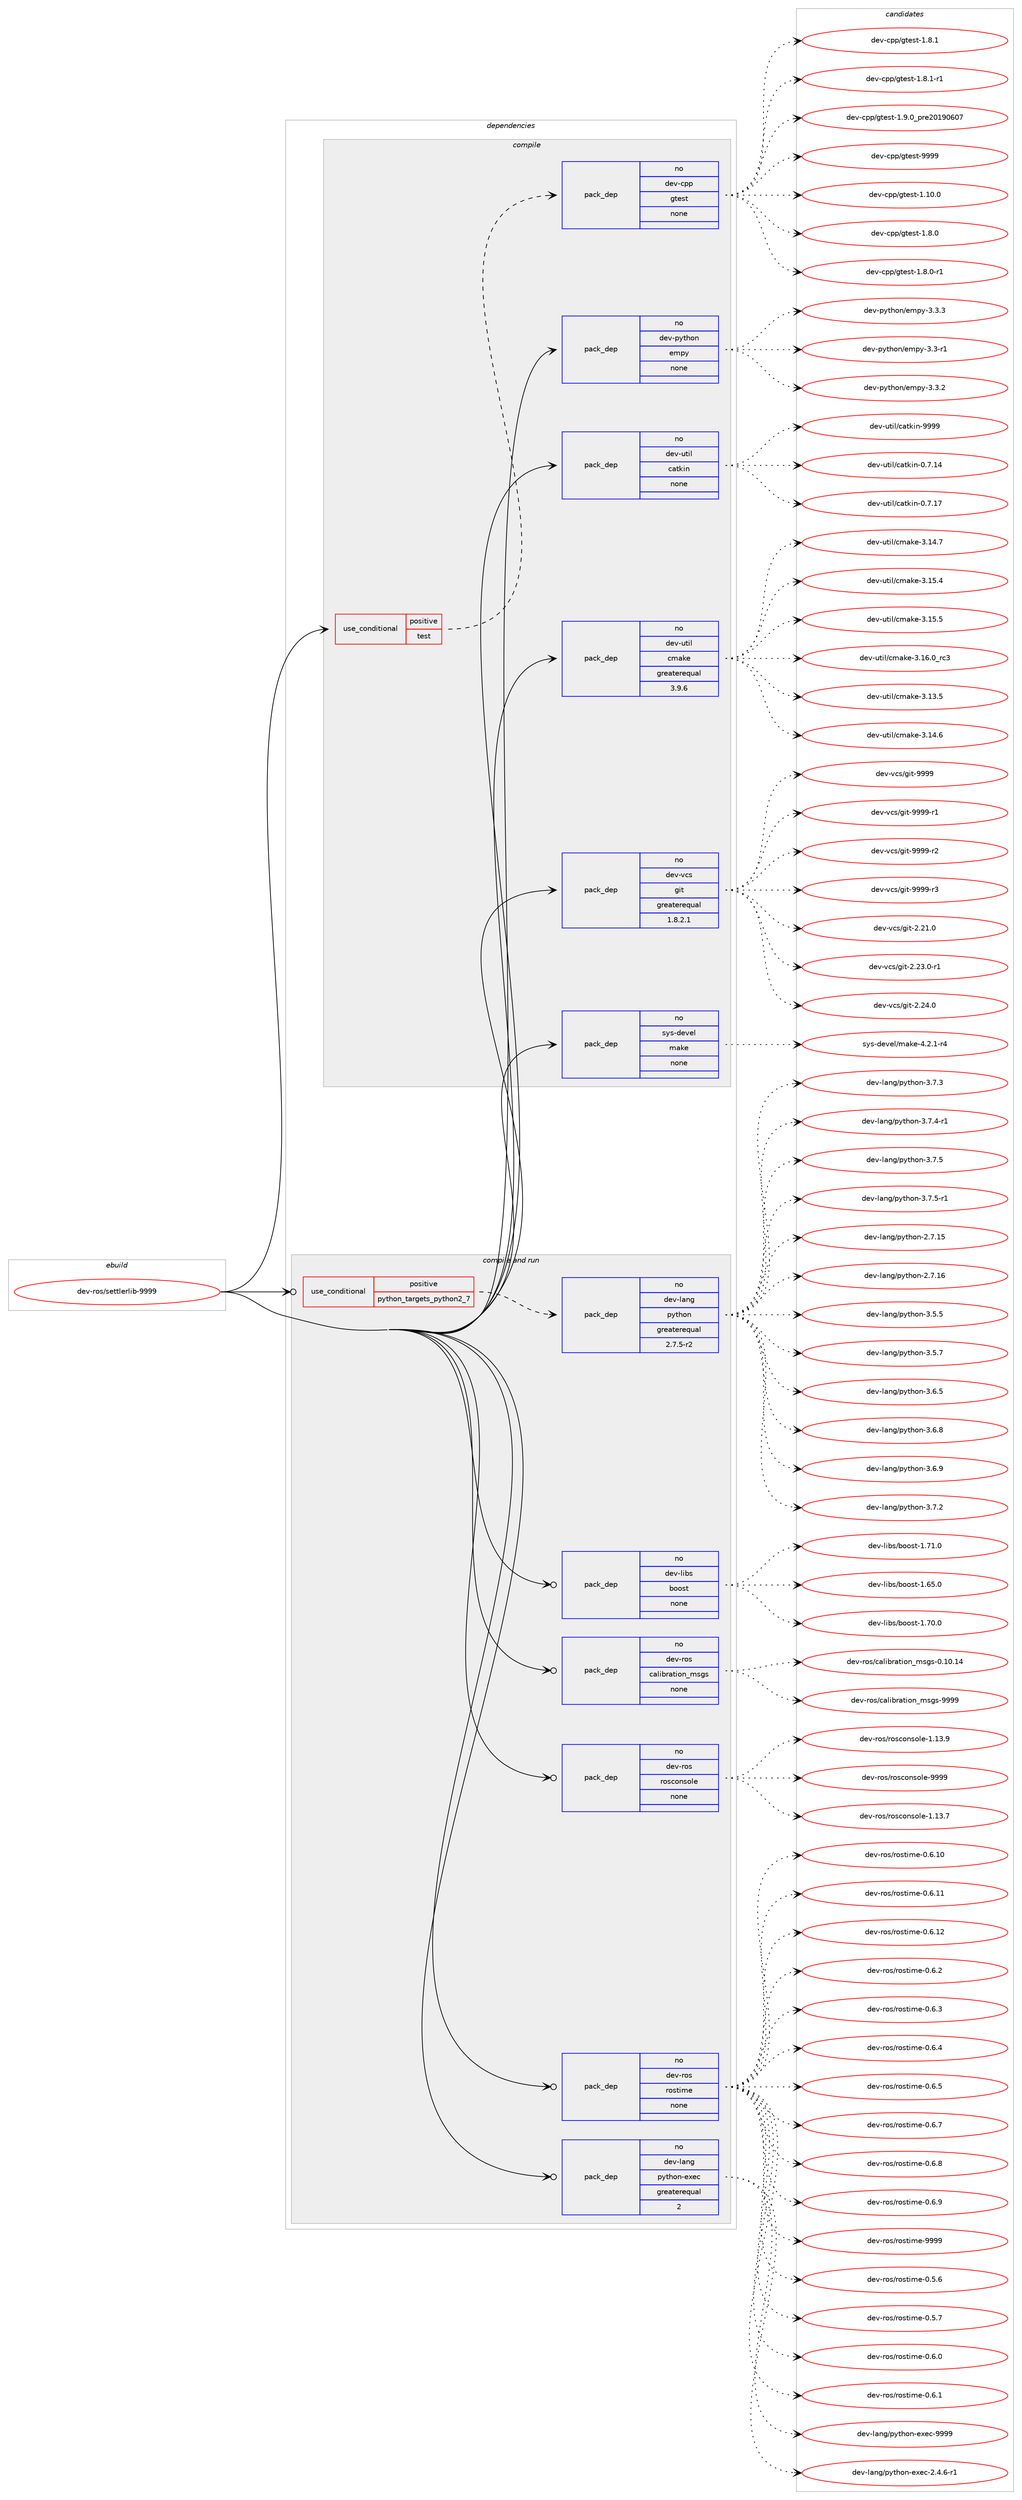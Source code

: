 digraph prolog {

# *************
# Graph options
# *************

newrank=true;
concentrate=true;
compound=true;
graph [rankdir=LR,fontname=Helvetica,fontsize=10,ranksep=1.5];#, ranksep=2.5, nodesep=0.2];
edge  [arrowhead=vee];
node  [fontname=Helvetica,fontsize=10];

# **********
# The ebuild
# **********

subgraph cluster_leftcol {
color=gray;
rank=same;
label=<<i>ebuild</i>>;
id [label="dev-ros/settlerlib-9999", color=red, width=4, href="../dev-ros/settlerlib-9999.svg"];
}

# ****************
# The dependencies
# ****************

subgraph cluster_midcol {
color=gray;
label=<<i>dependencies</i>>;
subgraph cluster_compile {
fillcolor="#eeeeee";
style=filled;
label=<<i>compile</i>>;
subgraph cond155423 {
dependency667124 [label=<<TABLE BORDER="0" CELLBORDER="1" CELLSPACING="0" CELLPADDING="4"><TR><TD ROWSPAN="3" CELLPADDING="10">use_conditional</TD></TR><TR><TD>positive</TD></TR><TR><TD>test</TD></TR></TABLE>>, shape=none, color=red];
subgraph pack499795 {
dependency667125 [label=<<TABLE BORDER="0" CELLBORDER="1" CELLSPACING="0" CELLPADDING="4" WIDTH="220"><TR><TD ROWSPAN="6" CELLPADDING="30">pack_dep</TD></TR><TR><TD WIDTH="110">no</TD></TR><TR><TD>dev-cpp</TD></TR><TR><TD>gtest</TD></TR><TR><TD>none</TD></TR><TR><TD></TD></TR></TABLE>>, shape=none, color=blue];
}
dependency667124:e -> dependency667125:w [weight=20,style="dashed",arrowhead="vee"];
}
id:e -> dependency667124:w [weight=20,style="solid",arrowhead="vee"];
subgraph pack499796 {
dependency667126 [label=<<TABLE BORDER="0" CELLBORDER="1" CELLSPACING="0" CELLPADDING="4" WIDTH="220"><TR><TD ROWSPAN="6" CELLPADDING="30">pack_dep</TD></TR><TR><TD WIDTH="110">no</TD></TR><TR><TD>dev-python</TD></TR><TR><TD>empy</TD></TR><TR><TD>none</TD></TR><TR><TD></TD></TR></TABLE>>, shape=none, color=blue];
}
id:e -> dependency667126:w [weight=20,style="solid",arrowhead="vee"];
subgraph pack499797 {
dependency667127 [label=<<TABLE BORDER="0" CELLBORDER="1" CELLSPACING="0" CELLPADDING="4" WIDTH="220"><TR><TD ROWSPAN="6" CELLPADDING="30">pack_dep</TD></TR><TR><TD WIDTH="110">no</TD></TR><TR><TD>dev-util</TD></TR><TR><TD>catkin</TD></TR><TR><TD>none</TD></TR><TR><TD></TD></TR></TABLE>>, shape=none, color=blue];
}
id:e -> dependency667127:w [weight=20,style="solid",arrowhead="vee"];
subgraph pack499798 {
dependency667128 [label=<<TABLE BORDER="0" CELLBORDER="1" CELLSPACING="0" CELLPADDING="4" WIDTH="220"><TR><TD ROWSPAN="6" CELLPADDING="30">pack_dep</TD></TR><TR><TD WIDTH="110">no</TD></TR><TR><TD>dev-util</TD></TR><TR><TD>cmake</TD></TR><TR><TD>greaterequal</TD></TR><TR><TD>3.9.6</TD></TR></TABLE>>, shape=none, color=blue];
}
id:e -> dependency667128:w [weight=20,style="solid",arrowhead="vee"];
subgraph pack499799 {
dependency667129 [label=<<TABLE BORDER="0" CELLBORDER="1" CELLSPACING="0" CELLPADDING="4" WIDTH="220"><TR><TD ROWSPAN="6" CELLPADDING="30">pack_dep</TD></TR><TR><TD WIDTH="110">no</TD></TR><TR><TD>dev-vcs</TD></TR><TR><TD>git</TD></TR><TR><TD>greaterequal</TD></TR><TR><TD>1.8.2.1</TD></TR></TABLE>>, shape=none, color=blue];
}
id:e -> dependency667129:w [weight=20,style="solid",arrowhead="vee"];
subgraph pack499800 {
dependency667130 [label=<<TABLE BORDER="0" CELLBORDER="1" CELLSPACING="0" CELLPADDING="4" WIDTH="220"><TR><TD ROWSPAN="6" CELLPADDING="30">pack_dep</TD></TR><TR><TD WIDTH="110">no</TD></TR><TR><TD>sys-devel</TD></TR><TR><TD>make</TD></TR><TR><TD>none</TD></TR><TR><TD></TD></TR></TABLE>>, shape=none, color=blue];
}
id:e -> dependency667130:w [weight=20,style="solid",arrowhead="vee"];
}
subgraph cluster_compileandrun {
fillcolor="#eeeeee";
style=filled;
label=<<i>compile and run</i>>;
subgraph cond155424 {
dependency667131 [label=<<TABLE BORDER="0" CELLBORDER="1" CELLSPACING="0" CELLPADDING="4"><TR><TD ROWSPAN="3" CELLPADDING="10">use_conditional</TD></TR><TR><TD>positive</TD></TR><TR><TD>python_targets_python2_7</TD></TR></TABLE>>, shape=none, color=red];
subgraph pack499801 {
dependency667132 [label=<<TABLE BORDER="0" CELLBORDER="1" CELLSPACING="0" CELLPADDING="4" WIDTH="220"><TR><TD ROWSPAN="6" CELLPADDING="30">pack_dep</TD></TR><TR><TD WIDTH="110">no</TD></TR><TR><TD>dev-lang</TD></TR><TR><TD>python</TD></TR><TR><TD>greaterequal</TD></TR><TR><TD>2.7.5-r2</TD></TR></TABLE>>, shape=none, color=blue];
}
dependency667131:e -> dependency667132:w [weight=20,style="dashed",arrowhead="vee"];
}
id:e -> dependency667131:w [weight=20,style="solid",arrowhead="odotvee"];
subgraph pack499802 {
dependency667133 [label=<<TABLE BORDER="0" CELLBORDER="1" CELLSPACING="0" CELLPADDING="4" WIDTH="220"><TR><TD ROWSPAN="6" CELLPADDING="30">pack_dep</TD></TR><TR><TD WIDTH="110">no</TD></TR><TR><TD>dev-lang</TD></TR><TR><TD>python-exec</TD></TR><TR><TD>greaterequal</TD></TR><TR><TD>2</TD></TR></TABLE>>, shape=none, color=blue];
}
id:e -> dependency667133:w [weight=20,style="solid",arrowhead="odotvee"];
subgraph pack499803 {
dependency667134 [label=<<TABLE BORDER="0" CELLBORDER="1" CELLSPACING="0" CELLPADDING="4" WIDTH="220"><TR><TD ROWSPAN="6" CELLPADDING="30">pack_dep</TD></TR><TR><TD WIDTH="110">no</TD></TR><TR><TD>dev-libs</TD></TR><TR><TD>boost</TD></TR><TR><TD>none</TD></TR><TR><TD></TD></TR></TABLE>>, shape=none, color=blue];
}
id:e -> dependency667134:w [weight=20,style="solid",arrowhead="odotvee"];
subgraph pack499804 {
dependency667135 [label=<<TABLE BORDER="0" CELLBORDER="1" CELLSPACING="0" CELLPADDING="4" WIDTH="220"><TR><TD ROWSPAN="6" CELLPADDING="30">pack_dep</TD></TR><TR><TD WIDTH="110">no</TD></TR><TR><TD>dev-ros</TD></TR><TR><TD>calibration_msgs</TD></TR><TR><TD>none</TD></TR><TR><TD></TD></TR></TABLE>>, shape=none, color=blue];
}
id:e -> dependency667135:w [weight=20,style="solid",arrowhead="odotvee"];
subgraph pack499805 {
dependency667136 [label=<<TABLE BORDER="0" CELLBORDER="1" CELLSPACING="0" CELLPADDING="4" WIDTH="220"><TR><TD ROWSPAN="6" CELLPADDING="30">pack_dep</TD></TR><TR><TD WIDTH="110">no</TD></TR><TR><TD>dev-ros</TD></TR><TR><TD>rosconsole</TD></TR><TR><TD>none</TD></TR><TR><TD></TD></TR></TABLE>>, shape=none, color=blue];
}
id:e -> dependency667136:w [weight=20,style="solid",arrowhead="odotvee"];
subgraph pack499806 {
dependency667137 [label=<<TABLE BORDER="0" CELLBORDER="1" CELLSPACING="0" CELLPADDING="4" WIDTH="220"><TR><TD ROWSPAN="6" CELLPADDING="30">pack_dep</TD></TR><TR><TD WIDTH="110">no</TD></TR><TR><TD>dev-ros</TD></TR><TR><TD>rostime</TD></TR><TR><TD>none</TD></TR><TR><TD></TD></TR></TABLE>>, shape=none, color=blue];
}
id:e -> dependency667137:w [weight=20,style="solid",arrowhead="odotvee"];
}
subgraph cluster_run {
fillcolor="#eeeeee";
style=filled;
label=<<i>run</i>>;
}
}

# **************
# The candidates
# **************

subgraph cluster_choices {
rank=same;
color=gray;
label=<<i>candidates</i>>;

subgraph choice499795 {
color=black;
nodesep=1;
choice10010111845991121124710311610111511645494649484648 [label="dev-cpp/gtest-1.10.0", color=red, width=4,href="../dev-cpp/gtest-1.10.0.svg"];
choice100101118459911211247103116101115116454946564648 [label="dev-cpp/gtest-1.8.0", color=red, width=4,href="../dev-cpp/gtest-1.8.0.svg"];
choice1001011184599112112471031161011151164549465646484511449 [label="dev-cpp/gtest-1.8.0-r1", color=red, width=4,href="../dev-cpp/gtest-1.8.0-r1.svg"];
choice100101118459911211247103116101115116454946564649 [label="dev-cpp/gtest-1.8.1", color=red, width=4,href="../dev-cpp/gtest-1.8.1.svg"];
choice1001011184599112112471031161011151164549465646494511449 [label="dev-cpp/gtest-1.8.1-r1", color=red, width=4,href="../dev-cpp/gtest-1.8.1-r1.svg"];
choice100101118459911211247103116101115116454946574648951121141015048495748544855 [label="dev-cpp/gtest-1.9.0_pre20190607", color=red, width=4,href="../dev-cpp/gtest-1.9.0_pre20190607.svg"];
choice1001011184599112112471031161011151164557575757 [label="dev-cpp/gtest-9999", color=red, width=4,href="../dev-cpp/gtest-9999.svg"];
dependency667125:e -> choice10010111845991121124710311610111511645494649484648:w [style=dotted,weight="100"];
dependency667125:e -> choice100101118459911211247103116101115116454946564648:w [style=dotted,weight="100"];
dependency667125:e -> choice1001011184599112112471031161011151164549465646484511449:w [style=dotted,weight="100"];
dependency667125:e -> choice100101118459911211247103116101115116454946564649:w [style=dotted,weight="100"];
dependency667125:e -> choice1001011184599112112471031161011151164549465646494511449:w [style=dotted,weight="100"];
dependency667125:e -> choice100101118459911211247103116101115116454946574648951121141015048495748544855:w [style=dotted,weight="100"];
dependency667125:e -> choice1001011184599112112471031161011151164557575757:w [style=dotted,weight="100"];
}
subgraph choice499796 {
color=black;
nodesep=1;
choice1001011184511212111610411111047101109112121455146514511449 [label="dev-python/empy-3.3-r1", color=red, width=4,href="../dev-python/empy-3.3-r1.svg"];
choice1001011184511212111610411111047101109112121455146514650 [label="dev-python/empy-3.3.2", color=red, width=4,href="../dev-python/empy-3.3.2.svg"];
choice1001011184511212111610411111047101109112121455146514651 [label="dev-python/empy-3.3.3", color=red, width=4,href="../dev-python/empy-3.3.3.svg"];
dependency667126:e -> choice1001011184511212111610411111047101109112121455146514511449:w [style=dotted,weight="100"];
dependency667126:e -> choice1001011184511212111610411111047101109112121455146514650:w [style=dotted,weight="100"];
dependency667126:e -> choice1001011184511212111610411111047101109112121455146514651:w [style=dotted,weight="100"];
}
subgraph choice499797 {
color=black;
nodesep=1;
choice1001011184511711610510847999711610710511045484655464952 [label="dev-util/catkin-0.7.14", color=red, width=4,href="../dev-util/catkin-0.7.14.svg"];
choice1001011184511711610510847999711610710511045484655464955 [label="dev-util/catkin-0.7.17", color=red, width=4,href="../dev-util/catkin-0.7.17.svg"];
choice100101118451171161051084799971161071051104557575757 [label="dev-util/catkin-9999", color=red, width=4,href="../dev-util/catkin-9999.svg"];
dependency667127:e -> choice1001011184511711610510847999711610710511045484655464952:w [style=dotted,weight="100"];
dependency667127:e -> choice1001011184511711610510847999711610710511045484655464955:w [style=dotted,weight="100"];
dependency667127:e -> choice100101118451171161051084799971161071051104557575757:w [style=dotted,weight="100"];
}
subgraph choice499798 {
color=black;
nodesep=1;
choice1001011184511711610510847991099710710145514649514653 [label="dev-util/cmake-3.13.5", color=red, width=4,href="../dev-util/cmake-3.13.5.svg"];
choice1001011184511711610510847991099710710145514649524654 [label="dev-util/cmake-3.14.6", color=red, width=4,href="../dev-util/cmake-3.14.6.svg"];
choice1001011184511711610510847991099710710145514649524655 [label="dev-util/cmake-3.14.7", color=red, width=4,href="../dev-util/cmake-3.14.7.svg"];
choice1001011184511711610510847991099710710145514649534652 [label="dev-util/cmake-3.15.4", color=red, width=4,href="../dev-util/cmake-3.15.4.svg"];
choice1001011184511711610510847991099710710145514649534653 [label="dev-util/cmake-3.15.5", color=red, width=4,href="../dev-util/cmake-3.15.5.svg"];
choice1001011184511711610510847991099710710145514649544648951149951 [label="dev-util/cmake-3.16.0_rc3", color=red, width=4,href="../dev-util/cmake-3.16.0_rc3.svg"];
dependency667128:e -> choice1001011184511711610510847991099710710145514649514653:w [style=dotted,weight="100"];
dependency667128:e -> choice1001011184511711610510847991099710710145514649524654:w [style=dotted,weight="100"];
dependency667128:e -> choice1001011184511711610510847991099710710145514649524655:w [style=dotted,weight="100"];
dependency667128:e -> choice1001011184511711610510847991099710710145514649534652:w [style=dotted,weight="100"];
dependency667128:e -> choice1001011184511711610510847991099710710145514649534653:w [style=dotted,weight="100"];
dependency667128:e -> choice1001011184511711610510847991099710710145514649544648951149951:w [style=dotted,weight="100"];
}
subgraph choice499799 {
color=black;
nodesep=1;
choice10010111845118991154710310511645504650494648 [label="dev-vcs/git-2.21.0", color=red, width=4,href="../dev-vcs/git-2.21.0.svg"];
choice100101118451189911547103105116455046505146484511449 [label="dev-vcs/git-2.23.0-r1", color=red, width=4,href="../dev-vcs/git-2.23.0-r1.svg"];
choice10010111845118991154710310511645504650524648 [label="dev-vcs/git-2.24.0", color=red, width=4,href="../dev-vcs/git-2.24.0.svg"];
choice1001011184511899115471031051164557575757 [label="dev-vcs/git-9999", color=red, width=4,href="../dev-vcs/git-9999.svg"];
choice10010111845118991154710310511645575757574511449 [label="dev-vcs/git-9999-r1", color=red, width=4,href="../dev-vcs/git-9999-r1.svg"];
choice10010111845118991154710310511645575757574511450 [label="dev-vcs/git-9999-r2", color=red, width=4,href="../dev-vcs/git-9999-r2.svg"];
choice10010111845118991154710310511645575757574511451 [label="dev-vcs/git-9999-r3", color=red, width=4,href="../dev-vcs/git-9999-r3.svg"];
dependency667129:e -> choice10010111845118991154710310511645504650494648:w [style=dotted,weight="100"];
dependency667129:e -> choice100101118451189911547103105116455046505146484511449:w [style=dotted,weight="100"];
dependency667129:e -> choice10010111845118991154710310511645504650524648:w [style=dotted,weight="100"];
dependency667129:e -> choice1001011184511899115471031051164557575757:w [style=dotted,weight="100"];
dependency667129:e -> choice10010111845118991154710310511645575757574511449:w [style=dotted,weight="100"];
dependency667129:e -> choice10010111845118991154710310511645575757574511450:w [style=dotted,weight="100"];
dependency667129:e -> choice10010111845118991154710310511645575757574511451:w [style=dotted,weight="100"];
}
subgraph choice499800 {
color=black;
nodesep=1;
choice1151211154510010111810110847109971071014552465046494511452 [label="sys-devel/make-4.2.1-r4", color=red, width=4,href="../sys-devel/make-4.2.1-r4.svg"];
dependency667130:e -> choice1151211154510010111810110847109971071014552465046494511452:w [style=dotted,weight="100"];
}
subgraph choice499801 {
color=black;
nodesep=1;
choice10010111845108971101034711212111610411111045504655464953 [label="dev-lang/python-2.7.15", color=red, width=4,href="../dev-lang/python-2.7.15.svg"];
choice10010111845108971101034711212111610411111045504655464954 [label="dev-lang/python-2.7.16", color=red, width=4,href="../dev-lang/python-2.7.16.svg"];
choice100101118451089711010347112121116104111110455146534653 [label="dev-lang/python-3.5.5", color=red, width=4,href="../dev-lang/python-3.5.5.svg"];
choice100101118451089711010347112121116104111110455146534655 [label="dev-lang/python-3.5.7", color=red, width=4,href="../dev-lang/python-3.5.7.svg"];
choice100101118451089711010347112121116104111110455146544653 [label="dev-lang/python-3.6.5", color=red, width=4,href="../dev-lang/python-3.6.5.svg"];
choice100101118451089711010347112121116104111110455146544656 [label="dev-lang/python-3.6.8", color=red, width=4,href="../dev-lang/python-3.6.8.svg"];
choice100101118451089711010347112121116104111110455146544657 [label="dev-lang/python-3.6.9", color=red, width=4,href="../dev-lang/python-3.6.9.svg"];
choice100101118451089711010347112121116104111110455146554650 [label="dev-lang/python-3.7.2", color=red, width=4,href="../dev-lang/python-3.7.2.svg"];
choice100101118451089711010347112121116104111110455146554651 [label="dev-lang/python-3.7.3", color=red, width=4,href="../dev-lang/python-3.7.3.svg"];
choice1001011184510897110103471121211161041111104551465546524511449 [label="dev-lang/python-3.7.4-r1", color=red, width=4,href="../dev-lang/python-3.7.4-r1.svg"];
choice100101118451089711010347112121116104111110455146554653 [label="dev-lang/python-3.7.5", color=red, width=4,href="../dev-lang/python-3.7.5.svg"];
choice1001011184510897110103471121211161041111104551465546534511449 [label="dev-lang/python-3.7.5-r1", color=red, width=4,href="../dev-lang/python-3.7.5-r1.svg"];
dependency667132:e -> choice10010111845108971101034711212111610411111045504655464953:w [style=dotted,weight="100"];
dependency667132:e -> choice10010111845108971101034711212111610411111045504655464954:w [style=dotted,weight="100"];
dependency667132:e -> choice100101118451089711010347112121116104111110455146534653:w [style=dotted,weight="100"];
dependency667132:e -> choice100101118451089711010347112121116104111110455146534655:w [style=dotted,weight="100"];
dependency667132:e -> choice100101118451089711010347112121116104111110455146544653:w [style=dotted,weight="100"];
dependency667132:e -> choice100101118451089711010347112121116104111110455146544656:w [style=dotted,weight="100"];
dependency667132:e -> choice100101118451089711010347112121116104111110455146544657:w [style=dotted,weight="100"];
dependency667132:e -> choice100101118451089711010347112121116104111110455146554650:w [style=dotted,weight="100"];
dependency667132:e -> choice100101118451089711010347112121116104111110455146554651:w [style=dotted,weight="100"];
dependency667132:e -> choice1001011184510897110103471121211161041111104551465546524511449:w [style=dotted,weight="100"];
dependency667132:e -> choice100101118451089711010347112121116104111110455146554653:w [style=dotted,weight="100"];
dependency667132:e -> choice1001011184510897110103471121211161041111104551465546534511449:w [style=dotted,weight="100"];
}
subgraph choice499802 {
color=black;
nodesep=1;
choice10010111845108971101034711212111610411111045101120101994550465246544511449 [label="dev-lang/python-exec-2.4.6-r1", color=red, width=4,href="../dev-lang/python-exec-2.4.6-r1.svg"];
choice10010111845108971101034711212111610411111045101120101994557575757 [label="dev-lang/python-exec-9999", color=red, width=4,href="../dev-lang/python-exec-9999.svg"];
dependency667133:e -> choice10010111845108971101034711212111610411111045101120101994550465246544511449:w [style=dotted,weight="100"];
dependency667133:e -> choice10010111845108971101034711212111610411111045101120101994557575757:w [style=dotted,weight="100"];
}
subgraph choice499803 {
color=black;
nodesep=1;
choice1001011184510810598115479811111111511645494654534648 [label="dev-libs/boost-1.65.0", color=red, width=4,href="../dev-libs/boost-1.65.0.svg"];
choice1001011184510810598115479811111111511645494655484648 [label="dev-libs/boost-1.70.0", color=red, width=4,href="../dev-libs/boost-1.70.0.svg"];
choice1001011184510810598115479811111111511645494655494648 [label="dev-libs/boost-1.71.0", color=red, width=4,href="../dev-libs/boost-1.71.0.svg"];
dependency667134:e -> choice1001011184510810598115479811111111511645494654534648:w [style=dotted,weight="100"];
dependency667134:e -> choice1001011184510810598115479811111111511645494655484648:w [style=dotted,weight="100"];
dependency667134:e -> choice1001011184510810598115479811111111511645494655494648:w [style=dotted,weight="100"];
}
subgraph choice499804 {
color=black;
nodesep=1;
choice100101118451141111154799971081059811497116105111110951091151031154548464948464952 [label="dev-ros/calibration_msgs-0.10.14", color=red, width=4,href="../dev-ros/calibration_msgs-0.10.14.svg"];
choice100101118451141111154799971081059811497116105111110951091151031154557575757 [label="dev-ros/calibration_msgs-9999", color=red, width=4,href="../dev-ros/calibration_msgs-9999.svg"];
dependency667135:e -> choice100101118451141111154799971081059811497116105111110951091151031154548464948464952:w [style=dotted,weight="100"];
dependency667135:e -> choice100101118451141111154799971081059811497116105111110951091151031154557575757:w [style=dotted,weight="100"];
}
subgraph choice499805 {
color=black;
nodesep=1;
choice10010111845114111115471141111159911111011511110810145494649514655 [label="dev-ros/rosconsole-1.13.7", color=red, width=4,href="../dev-ros/rosconsole-1.13.7.svg"];
choice10010111845114111115471141111159911111011511110810145494649514657 [label="dev-ros/rosconsole-1.13.9", color=red, width=4,href="../dev-ros/rosconsole-1.13.9.svg"];
choice1001011184511411111547114111115991111101151111081014557575757 [label="dev-ros/rosconsole-9999", color=red, width=4,href="../dev-ros/rosconsole-9999.svg"];
dependency667136:e -> choice10010111845114111115471141111159911111011511110810145494649514655:w [style=dotted,weight="100"];
dependency667136:e -> choice10010111845114111115471141111159911111011511110810145494649514657:w [style=dotted,weight="100"];
dependency667136:e -> choice1001011184511411111547114111115991111101151111081014557575757:w [style=dotted,weight="100"];
}
subgraph choice499806 {
color=black;
nodesep=1;
choice1001011184511411111547114111115116105109101454846534654 [label="dev-ros/rostime-0.5.6", color=red, width=4,href="../dev-ros/rostime-0.5.6.svg"];
choice1001011184511411111547114111115116105109101454846534655 [label="dev-ros/rostime-0.5.7", color=red, width=4,href="../dev-ros/rostime-0.5.7.svg"];
choice1001011184511411111547114111115116105109101454846544648 [label="dev-ros/rostime-0.6.0", color=red, width=4,href="../dev-ros/rostime-0.6.0.svg"];
choice1001011184511411111547114111115116105109101454846544649 [label="dev-ros/rostime-0.6.1", color=red, width=4,href="../dev-ros/rostime-0.6.1.svg"];
choice100101118451141111154711411111511610510910145484654464948 [label="dev-ros/rostime-0.6.10", color=red, width=4,href="../dev-ros/rostime-0.6.10.svg"];
choice100101118451141111154711411111511610510910145484654464949 [label="dev-ros/rostime-0.6.11", color=red, width=4,href="../dev-ros/rostime-0.6.11.svg"];
choice100101118451141111154711411111511610510910145484654464950 [label="dev-ros/rostime-0.6.12", color=red, width=4,href="../dev-ros/rostime-0.6.12.svg"];
choice1001011184511411111547114111115116105109101454846544650 [label="dev-ros/rostime-0.6.2", color=red, width=4,href="../dev-ros/rostime-0.6.2.svg"];
choice1001011184511411111547114111115116105109101454846544651 [label="dev-ros/rostime-0.6.3", color=red, width=4,href="../dev-ros/rostime-0.6.3.svg"];
choice1001011184511411111547114111115116105109101454846544652 [label="dev-ros/rostime-0.6.4", color=red, width=4,href="../dev-ros/rostime-0.6.4.svg"];
choice1001011184511411111547114111115116105109101454846544653 [label="dev-ros/rostime-0.6.5", color=red, width=4,href="../dev-ros/rostime-0.6.5.svg"];
choice1001011184511411111547114111115116105109101454846544655 [label="dev-ros/rostime-0.6.7", color=red, width=4,href="../dev-ros/rostime-0.6.7.svg"];
choice1001011184511411111547114111115116105109101454846544656 [label="dev-ros/rostime-0.6.8", color=red, width=4,href="../dev-ros/rostime-0.6.8.svg"];
choice1001011184511411111547114111115116105109101454846544657 [label="dev-ros/rostime-0.6.9", color=red, width=4,href="../dev-ros/rostime-0.6.9.svg"];
choice10010111845114111115471141111151161051091014557575757 [label="dev-ros/rostime-9999", color=red, width=4,href="../dev-ros/rostime-9999.svg"];
dependency667137:e -> choice1001011184511411111547114111115116105109101454846534654:w [style=dotted,weight="100"];
dependency667137:e -> choice1001011184511411111547114111115116105109101454846534655:w [style=dotted,weight="100"];
dependency667137:e -> choice1001011184511411111547114111115116105109101454846544648:w [style=dotted,weight="100"];
dependency667137:e -> choice1001011184511411111547114111115116105109101454846544649:w [style=dotted,weight="100"];
dependency667137:e -> choice100101118451141111154711411111511610510910145484654464948:w [style=dotted,weight="100"];
dependency667137:e -> choice100101118451141111154711411111511610510910145484654464949:w [style=dotted,weight="100"];
dependency667137:e -> choice100101118451141111154711411111511610510910145484654464950:w [style=dotted,weight="100"];
dependency667137:e -> choice1001011184511411111547114111115116105109101454846544650:w [style=dotted,weight="100"];
dependency667137:e -> choice1001011184511411111547114111115116105109101454846544651:w [style=dotted,weight="100"];
dependency667137:e -> choice1001011184511411111547114111115116105109101454846544652:w [style=dotted,weight="100"];
dependency667137:e -> choice1001011184511411111547114111115116105109101454846544653:w [style=dotted,weight="100"];
dependency667137:e -> choice1001011184511411111547114111115116105109101454846544655:w [style=dotted,weight="100"];
dependency667137:e -> choice1001011184511411111547114111115116105109101454846544656:w [style=dotted,weight="100"];
dependency667137:e -> choice1001011184511411111547114111115116105109101454846544657:w [style=dotted,weight="100"];
dependency667137:e -> choice10010111845114111115471141111151161051091014557575757:w [style=dotted,weight="100"];
}
}

}
